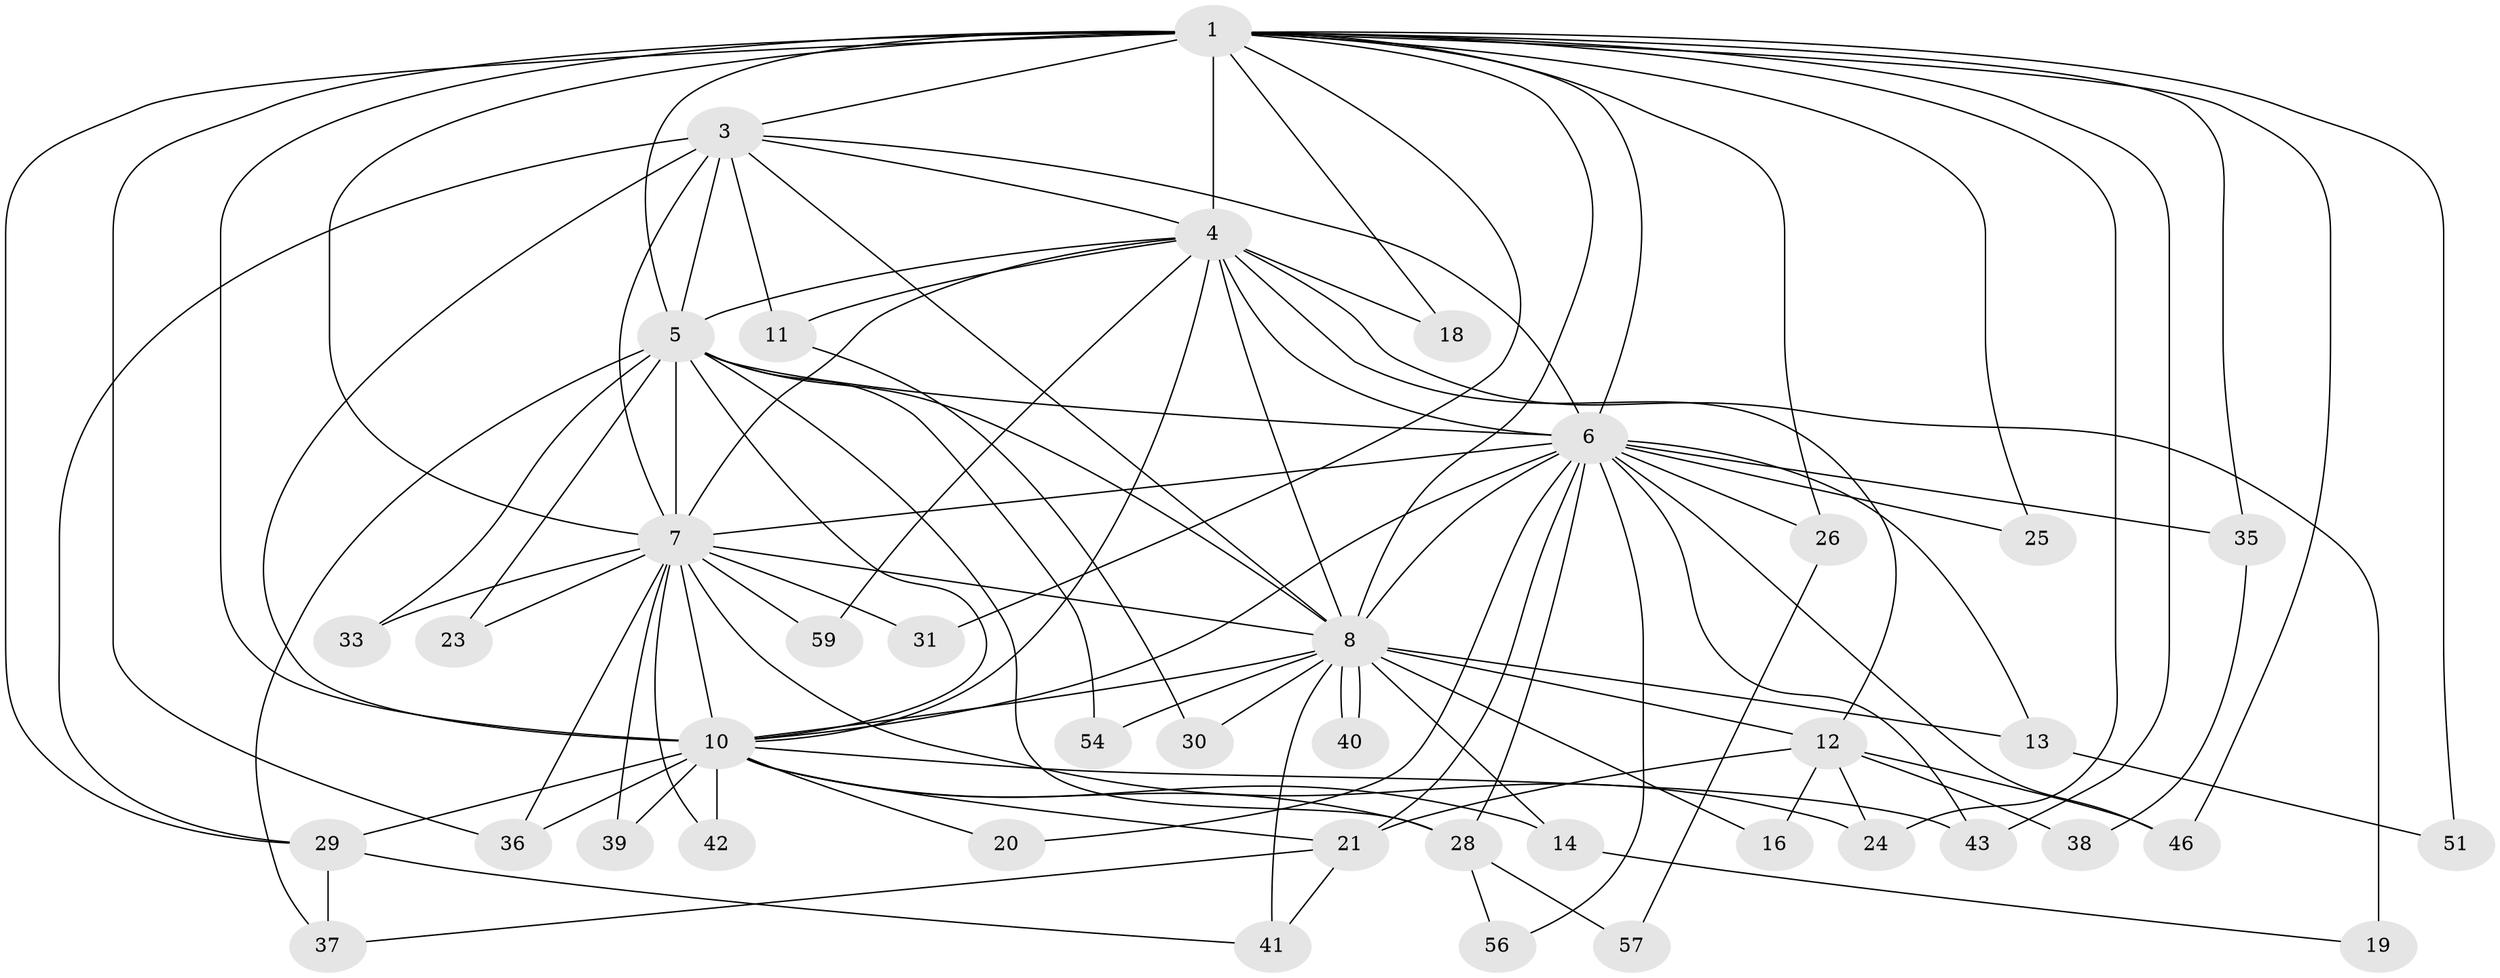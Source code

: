// Generated by graph-tools (version 1.1) at 2025/51/02/27/25 19:51:46]
// undirected, 41 vertices, 103 edges
graph export_dot {
graph [start="1"]
  node [color=gray90,style=filled];
  1 [super="+2"];
  3 [super="+27"];
  4 [super="+58"];
  5 [super="+22"];
  6 [super="+50"];
  7 [super="+9"];
  8 [super="+15"];
  10 [super="+17"];
  11;
  12 [super="+44"];
  13;
  14;
  16;
  18;
  19 [super="+48"];
  20;
  21 [super="+34"];
  23;
  24 [super="+60"];
  25;
  26;
  28 [super="+49"];
  29 [super="+32"];
  30;
  31;
  33;
  35;
  36 [super="+53"];
  37 [super="+47"];
  38;
  39;
  40;
  41 [super="+45"];
  42;
  43 [super="+55"];
  46 [super="+52"];
  51;
  54;
  56;
  57;
  59;
  1 -- 3 [weight=2];
  1 -- 4 [weight=2];
  1 -- 5 [weight=2];
  1 -- 6 [weight=2];
  1 -- 7 [weight=4];
  1 -- 8 [weight=2];
  1 -- 10 [weight=2];
  1 -- 24;
  1 -- 26;
  1 -- 29;
  1 -- 31;
  1 -- 36;
  1 -- 43;
  1 -- 35;
  1 -- 46;
  1 -- 18;
  1 -- 51;
  1 -- 25;
  3 -- 4;
  3 -- 5 [weight=2];
  3 -- 6;
  3 -- 7 [weight=2];
  3 -- 8;
  3 -- 10;
  3 -- 11;
  3 -- 29;
  4 -- 5;
  4 -- 6;
  4 -- 7 [weight=2];
  4 -- 8 [weight=2];
  4 -- 10;
  4 -- 11;
  4 -- 12;
  4 -- 18;
  4 -- 19 [weight=2];
  4 -- 59;
  5 -- 6;
  5 -- 7 [weight=3];
  5 -- 8;
  5 -- 10;
  5 -- 23;
  5 -- 33;
  5 -- 54;
  5 -- 28;
  5 -- 37;
  6 -- 7 [weight=3];
  6 -- 8;
  6 -- 10 [weight=2];
  6 -- 13;
  6 -- 20;
  6 -- 25;
  6 -- 26;
  6 -- 28;
  6 -- 35;
  6 -- 43;
  6 -- 46;
  6 -- 56;
  6 -- 21;
  7 -- 8 [weight=2];
  7 -- 10 [weight=2];
  7 -- 23;
  7 -- 33;
  7 -- 39;
  7 -- 42;
  7 -- 36;
  7 -- 59;
  7 -- 31;
  7 -- 24;
  8 -- 10;
  8 -- 12;
  8 -- 13;
  8 -- 14;
  8 -- 16;
  8 -- 30;
  8 -- 40;
  8 -- 40;
  8 -- 41;
  8 -- 54;
  10 -- 14;
  10 -- 20;
  10 -- 21;
  10 -- 28;
  10 -- 29;
  10 -- 36;
  10 -- 39;
  10 -- 42;
  10 -- 43;
  11 -- 30;
  12 -- 16;
  12 -- 21;
  12 -- 24 [weight=2];
  12 -- 38;
  12 -- 46;
  13 -- 51;
  14 -- 19;
  21 -- 41;
  21 -- 37;
  26 -- 57;
  28 -- 56;
  28 -- 57;
  29 -- 37;
  29 -- 41;
  35 -- 38;
}
